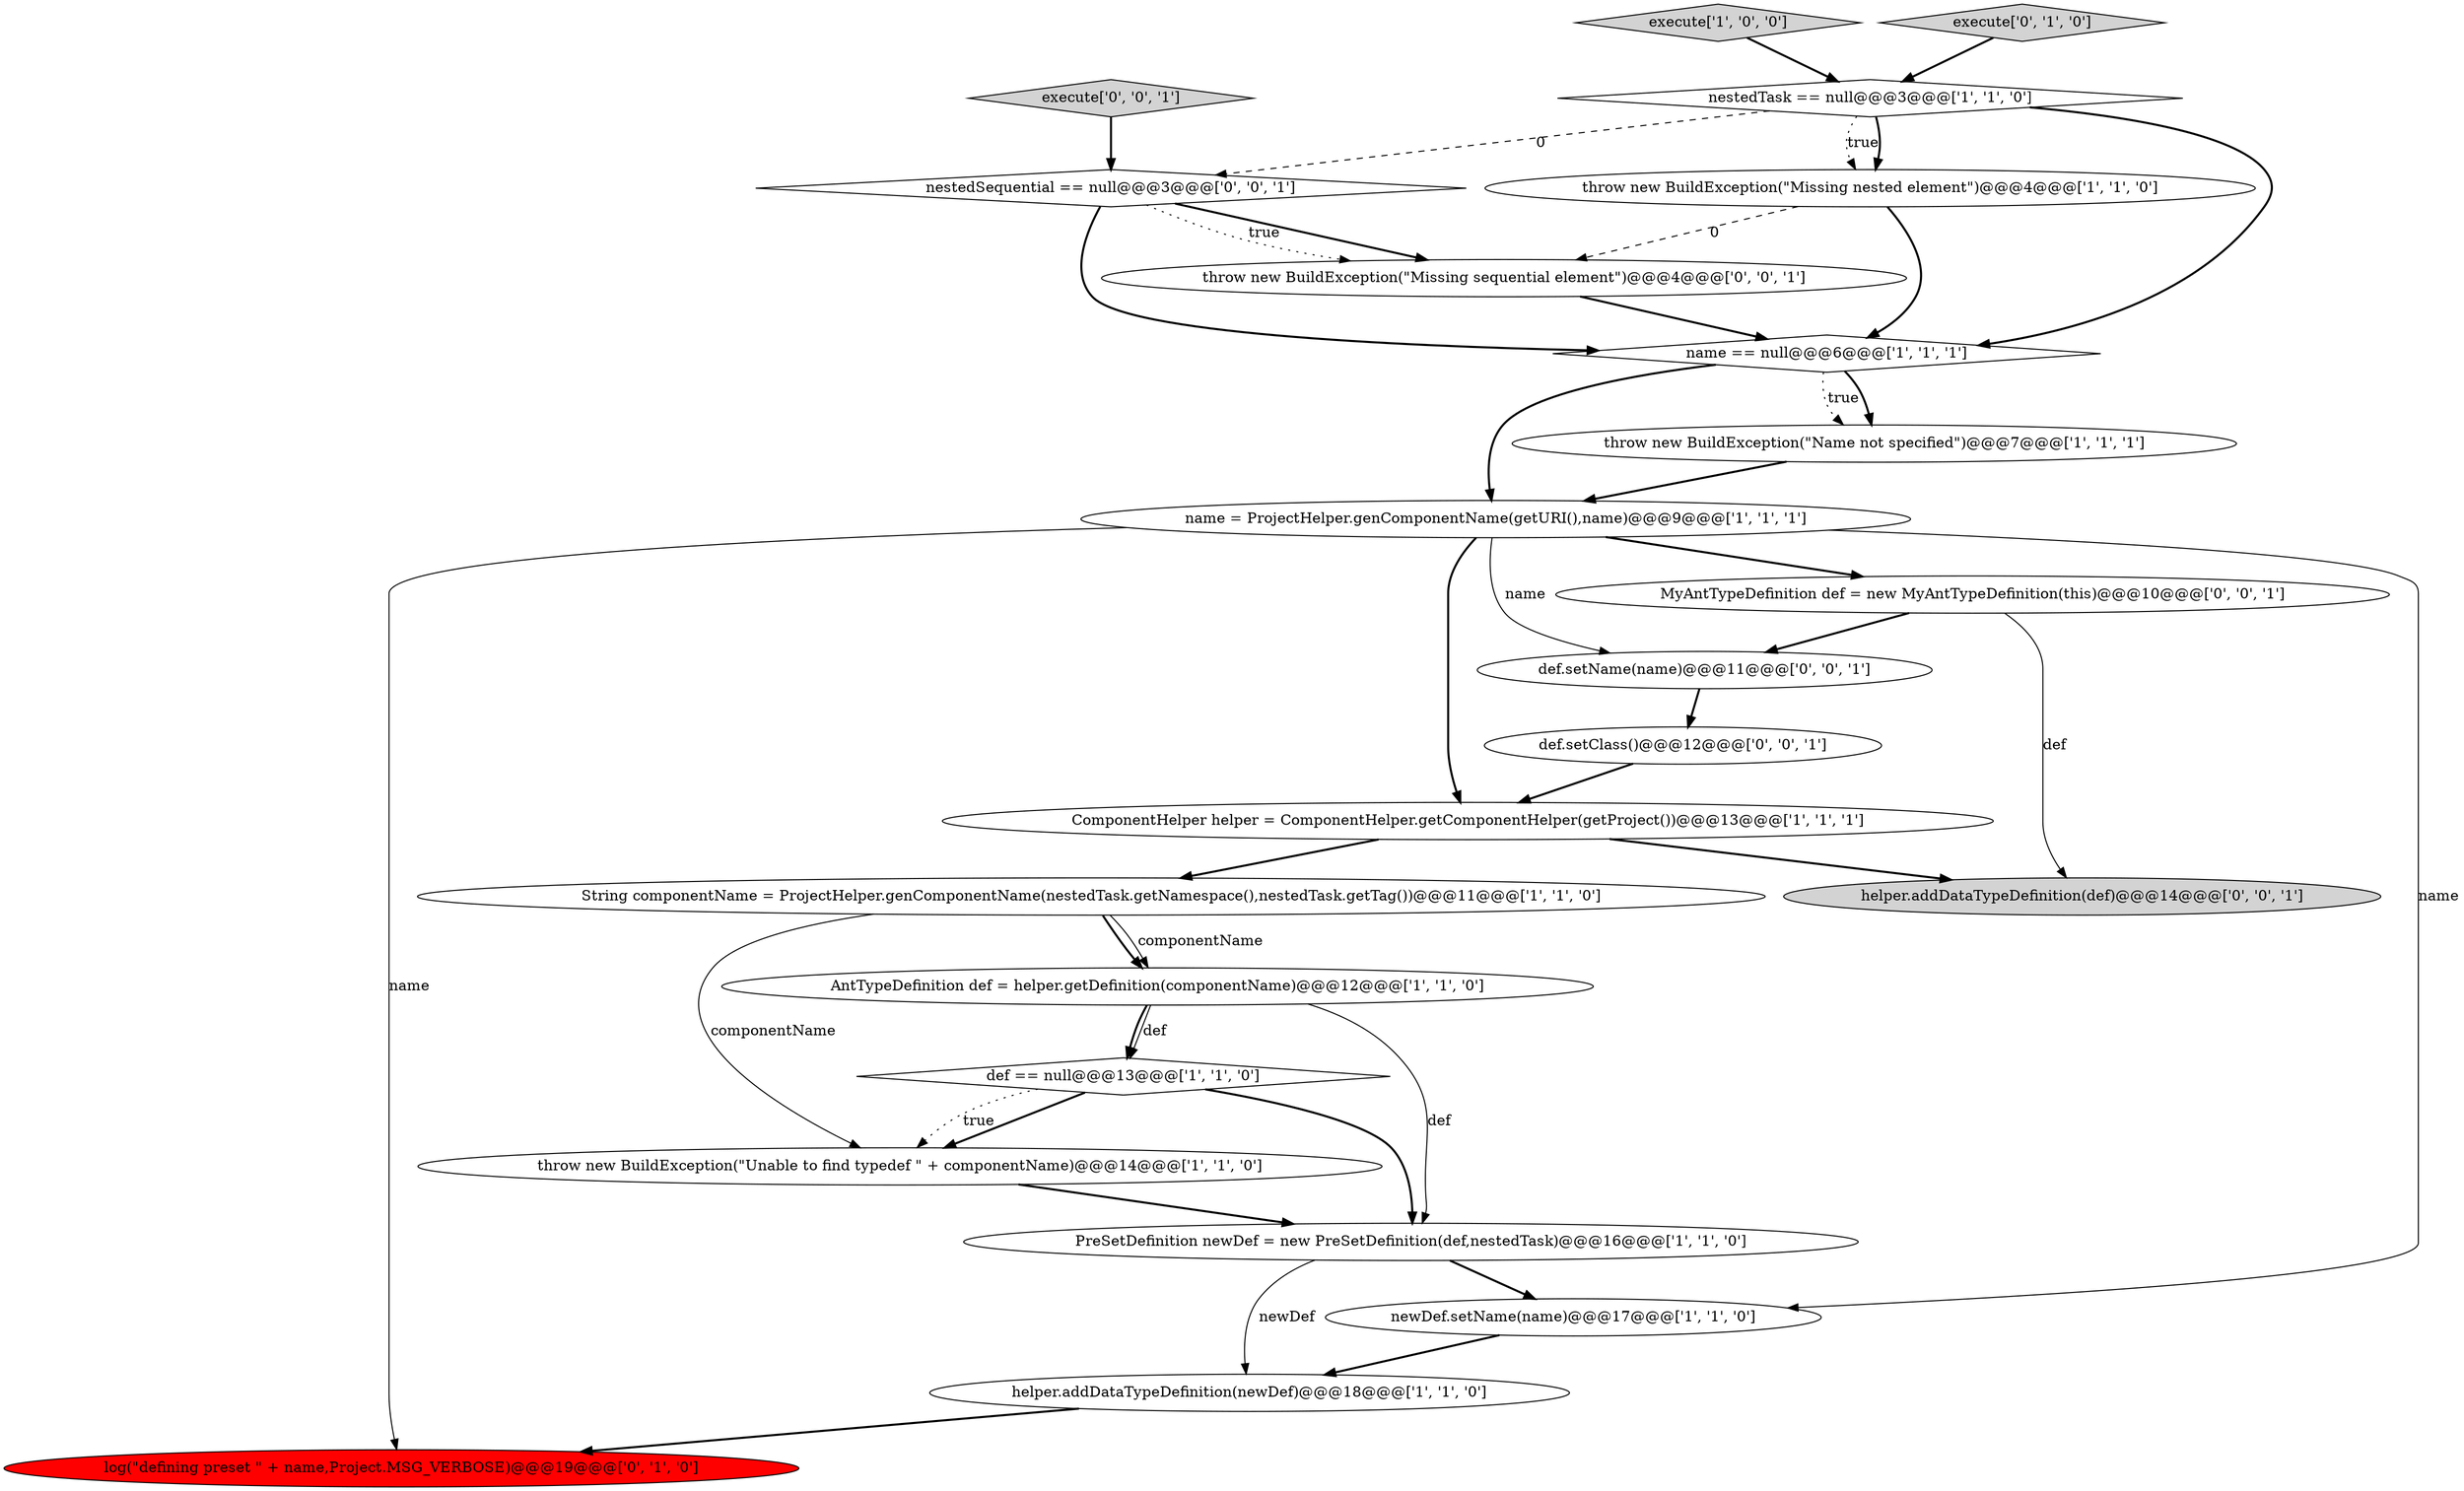 digraph {
17 [style = filled, label = "def.setClass()@@@12@@@['0', '0', '1']", fillcolor = white, shape = ellipse image = "AAA0AAABBB3BBB"];
15 [style = filled, label = "log(\"defining preset \" + name,Project.MSG_VERBOSE)@@@19@@@['0', '1', '0']", fillcolor = red, shape = ellipse image = "AAA1AAABBB2BBB"];
5 [style = filled, label = "name = ProjectHelper.genComponentName(getURI(),name)@@@9@@@['1', '1', '1']", fillcolor = white, shape = ellipse image = "AAA0AAABBB1BBB"];
8 [style = filled, label = "nestedTask == null@@@3@@@['1', '1', '0']", fillcolor = white, shape = diamond image = "AAA0AAABBB1BBB"];
6 [style = filled, label = "PreSetDefinition newDef = new PreSetDefinition(def,nestedTask)@@@16@@@['1', '1', '0']", fillcolor = white, shape = ellipse image = "AAA0AAABBB1BBB"];
10 [style = filled, label = "AntTypeDefinition def = helper.getDefinition(componentName)@@@12@@@['1', '1', '0']", fillcolor = white, shape = ellipse image = "AAA0AAABBB1BBB"];
7 [style = filled, label = "def == null@@@13@@@['1', '1', '0']", fillcolor = white, shape = diamond image = "AAA0AAABBB1BBB"];
11 [style = filled, label = "name == null@@@6@@@['1', '1', '1']", fillcolor = white, shape = diamond image = "AAA0AAABBB1BBB"];
3 [style = filled, label = "ComponentHelper helper = ComponentHelper.getComponentHelper(getProject())@@@13@@@['1', '1', '1']", fillcolor = white, shape = ellipse image = "AAA0AAABBB1BBB"];
19 [style = filled, label = "def.setName(name)@@@11@@@['0', '0', '1']", fillcolor = white, shape = ellipse image = "AAA0AAABBB3BBB"];
9 [style = filled, label = "throw new BuildException(\"Name not specified\")@@@7@@@['1', '1', '1']", fillcolor = white, shape = ellipse image = "AAA0AAABBB1BBB"];
21 [style = filled, label = "helper.addDataTypeDefinition(def)@@@14@@@['0', '0', '1']", fillcolor = lightgray, shape = ellipse image = "AAA0AAABBB3BBB"];
1 [style = filled, label = "helper.addDataTypeDefinition(newDef)@@@18@@@['1', '1', '0']", fillcolor = white, shape = ellipse image = "AAA0AAABBB1BBB"];
18 [style = filled, label = "nestedSequential == null@@@3@@@['0', '0', '1']", fillcolor = white, shape = diamond image = "AAA0AAABBB3BBB"];
0 [style = filled, label = "execute['1', '0', '0']", fillcolor = lightgray, shape = diamond image = "AAA0AAABBB1BBB"];
14 [style = filled, label = "execute['0', '1', '0']", fillcolor = lightgray, shape = diamond image = "AAA0AAABBB2BBB"];
22 [style = filled, label = "throw new BuildException(\"Missing sequential element\")@@@4@@@['0', '0', '1']", fillcolor = white, shape = ellipse image = "AAA0AAABBB3BBB"];
13 [style = filled, label = "throw new BuildException(\"Unable to find typedef \" + componentName)@@@14@@@['1', '1', '0']", fillcolor = white, shape = ellipse image = "AAA0AAABBB1BBB"];
4 [style = filled, label = "String componentName = ProjectHelper.genComponentName(nestedTask.getNamespace(),nestedTask.getTag())@@@11@@@['1', '1', '0']", fillcolor = white, shape = ellipse image = "AAA0AAABBB1BBB"];
20 [style = filled, label = "MyAntTypeDefinition def = new MyAntTypeDefinition(this)@@@10@@@['0', '0', '1']", fillcolor = white, shape = ellipse image = "AAA0AAABBB3BBB"];
2 [style = filled, label = "throw new BuildException(\"Missing nested element\")@@@4@@@['1', '1', '0']", fillcolor = white, shape = ellipse image = "AAA0AAABBB1BBB"];
12 [style = filled, label = "newDef.setName(name)@@@17@@@['1', '1', '0']", fillcolor = white, shape = ellipse image = "AAA0AAABBB1BBB"];
16 [style = filled, label = "execute['0', '0', '1']", fillcolor = lightgray, shape = diamond image = "AAA0AAABBB3BBB"];
7->13 [style = bold, label=""];
5->3 [style = bold, label=""];
4->10 [style = bold, label=""];
16->18 [style = bold, label=""];
5->12 [style = solid, label="name"];
5->20 [style = bold, label=""];
8->2 [style = dotted, label="true"];
1->15 [style = bold, label=""];
7->13 [style = dotted, label="true"];
18->11 [style = bold, label=""];
4->10 [style = solid, label="componentName"];
11->9 [style = dotted, label="true"];
4->13 [style = solid, label="componentName"];
10->7 [style = solid, label="def"];
19->17 [style = bold, label=""];
6->1 [style = solid, label="newDef"];
20->21 [style = solid, label="def"];
11->9 [style = bold, label=""];
12->1 [style = bold, label=""];
3->4 [style = bold, label=""];
10->7 [style = bold, label=""];
11->5 [style = bold, label=""];
18->22 [style = bold, label=""];
8->2 [style = bold, label=""];
10->6 [style = solid, label="def"];
5->19 [style = solid, label="name"];
7->6 [style = bold, label=""];
0->8 [style = bold, label=""];
17->3 [style = bold, label=""];
9->5 [style = bold, label=""];
3->21 [style = bold, label=""];
8->18 [style = dashed, label="0"];
18->22 [style = dotted, label="true"];
14->8 [style = bold, label=""];
13->6 [style = bold, label=""];
20->19 [style = bold, label=""];
8->11 [style = bold, label=""];
2->22 [style = dashed, label="0"];
2->11 [style = bold, label=""];
22->11 [style = bold, label=""];
5->15 [style = solid, label="name"];
6->12 [style = bold, label=""];
}
